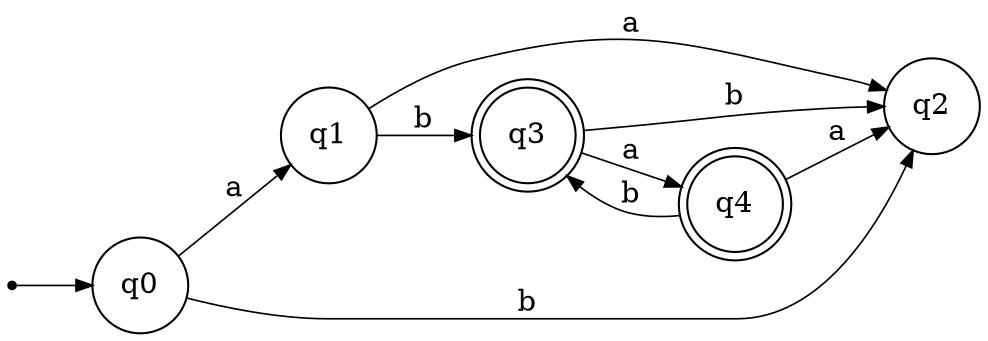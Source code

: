 digraph {
    rankdir = LR;
    inic [shape = point];
    edge [arrowsize = 0.8, penwidth = 0.8];
    node [shape = circle];

    // start state
    inic -> q0;

    // transitions
    q0 -> q1 [label = "a"];
    q0 -> q2 [label = "b"];
    q1 -> q2 [label = "a"];
    q1 -> q3 [label = "b"];
    q3 -> q2 [label = "b"];
    q3 -> q4 [label = "a"];
    q4 -> q2 [label = "a"];
    q4 -> q3 [label = "b"];

    // final states
    q3 [shape = doublecircle];
    q4 [shape = doublecircle];

}
